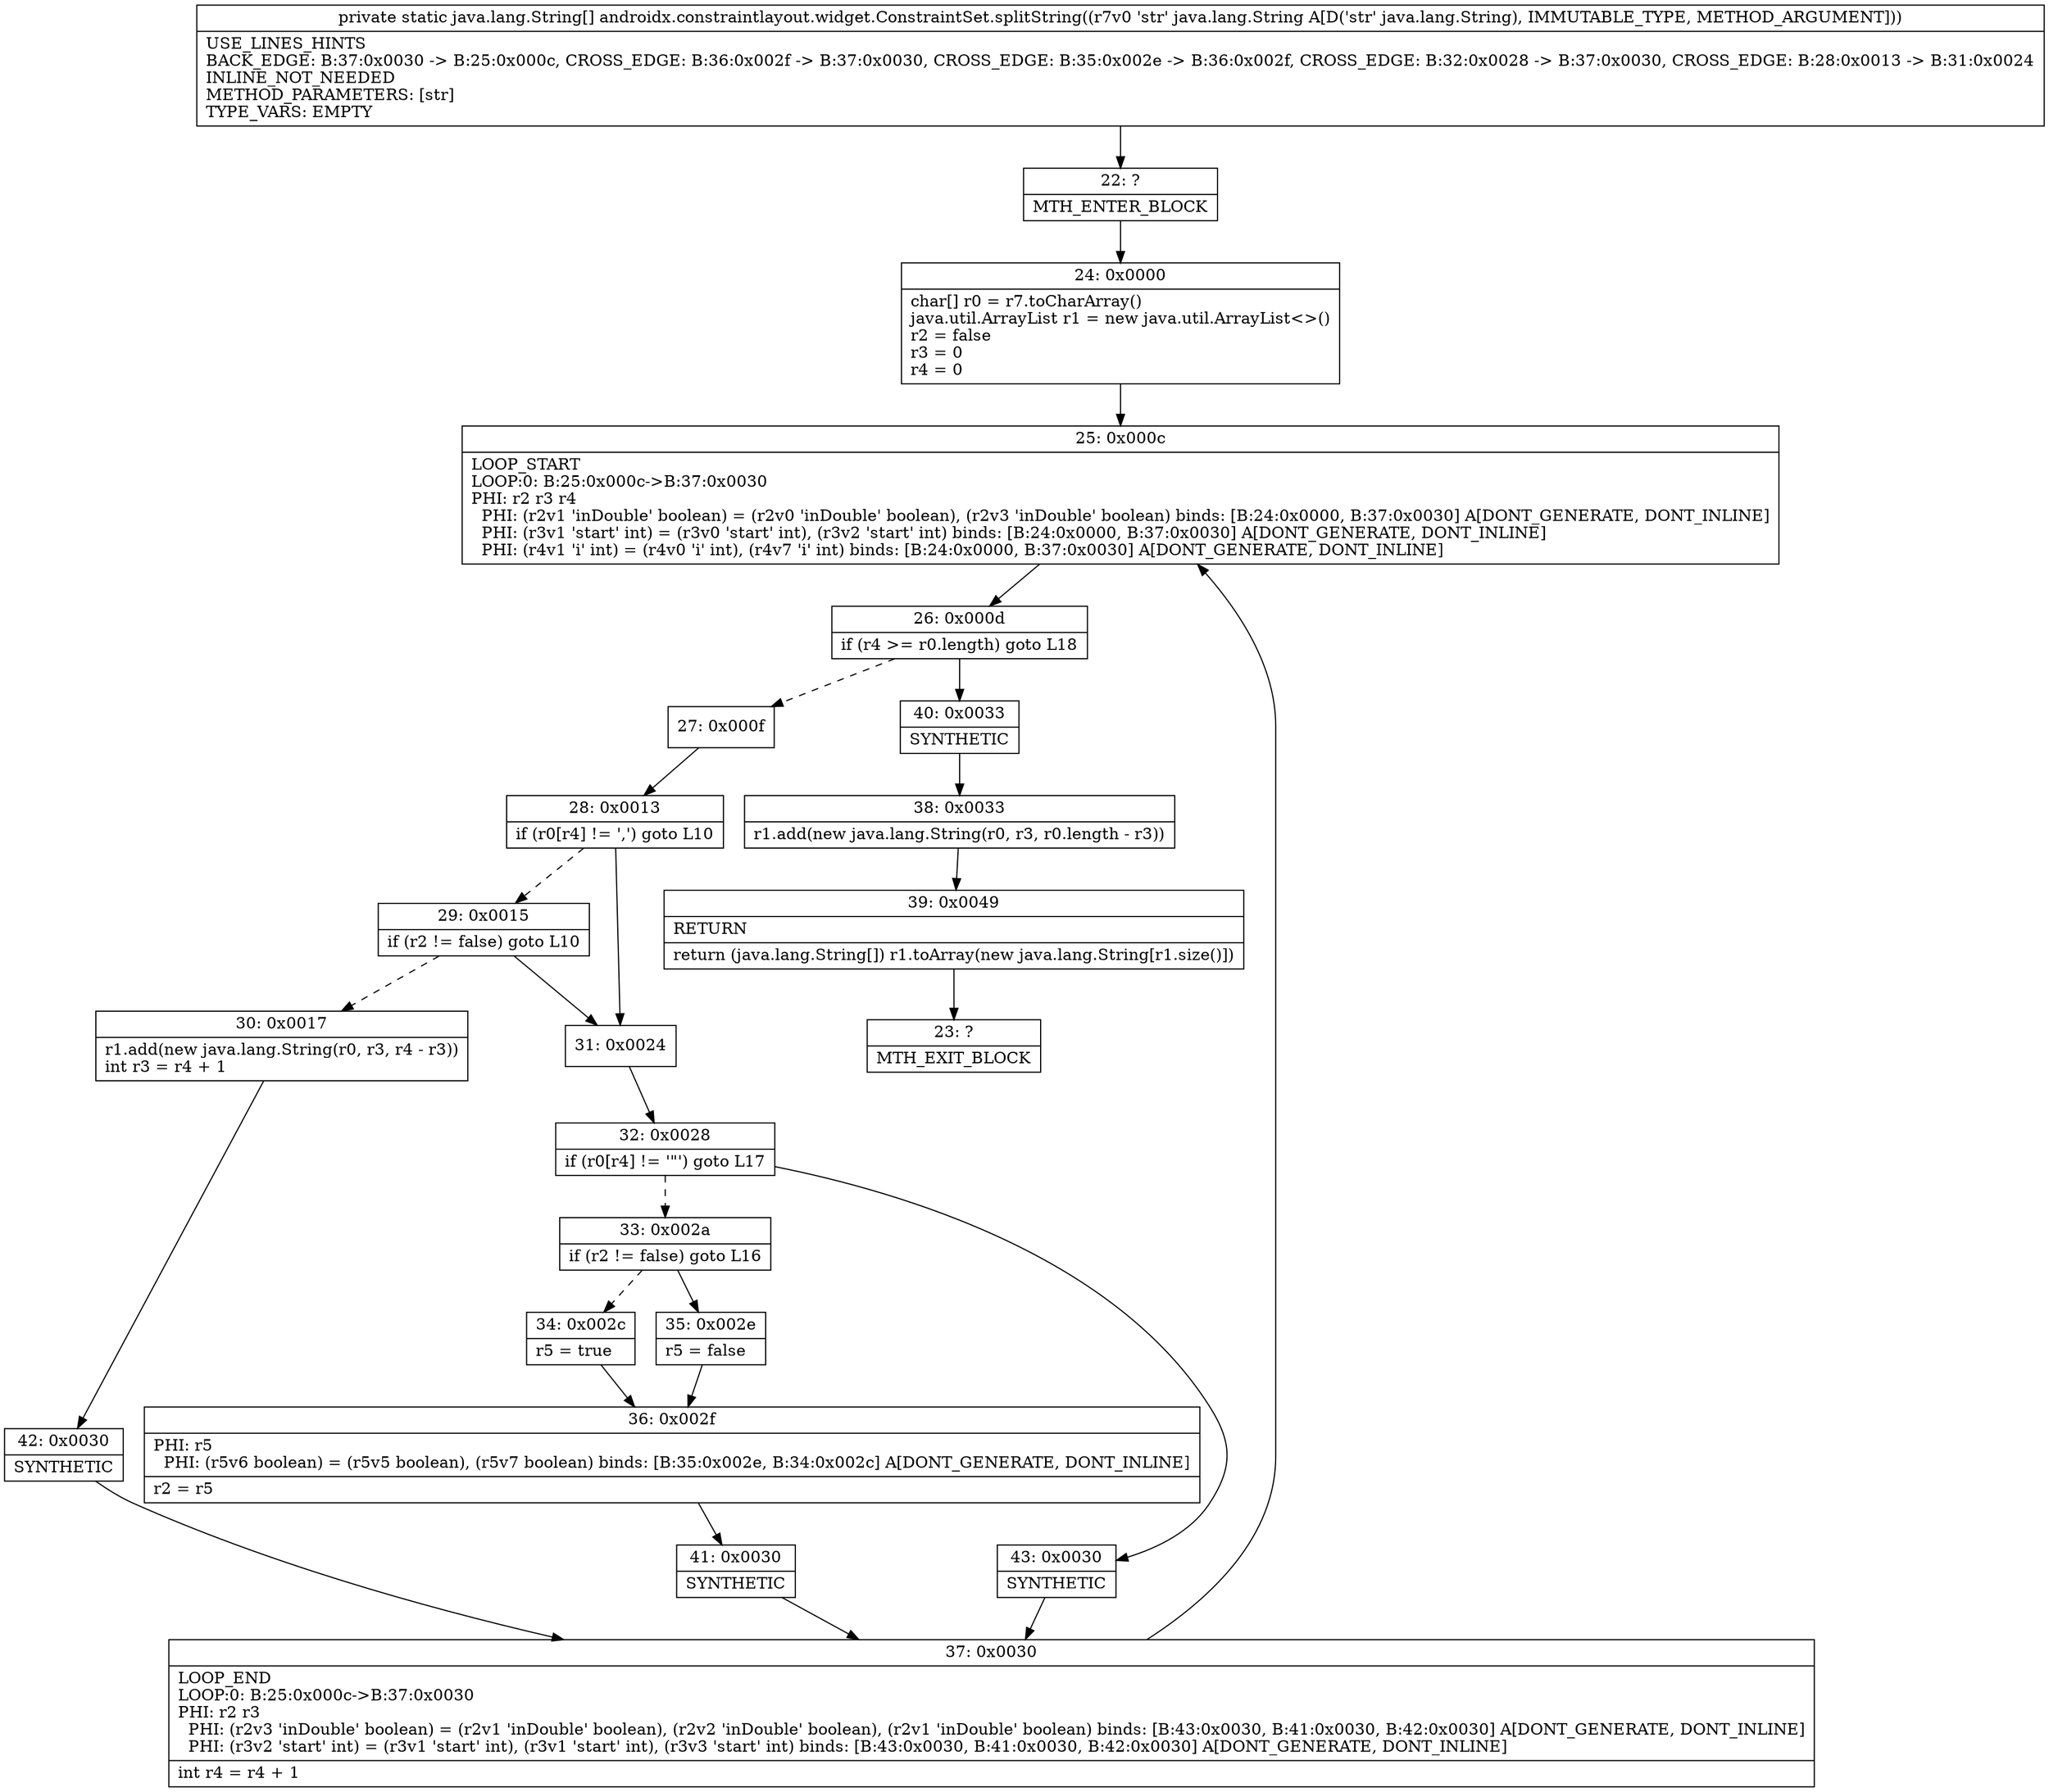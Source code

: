 digraph "CFG forandroidx.constraintlayout.widget.ConstraintSet.splitString(Ljava\/lang\/String;)[Ljava\/lang\/String;" {
Node_22 [shape=record,label="{22\:\ ?|MTH_ENTER_BLOCK\l}"];
Node_24 [shape=record,label="{24\:\ 0x0000|char[] r0 = r7.toCharArray()\ljava.util.ArrayList r1 = new java.util.ArrayList\<\>()\lr2 = false\lr3 = 0\lr4 = 0\l}"];
Node_25 [shape=record,label="{25\:\ 0x000c|LOOP_START\lLOOP:0: B:25:0x000c\-\>B:37:0x0030\lPHI: r2 r3 r4 \l  PHI: (r2v1 'inDouble' boolean) = (r2v0 'inDouble' boolean), (r2v3 'inDouble' boolean) binds: [B:24:0x0000, B:37:0x0030] A[DONT_GENERATE, DONT_INLINE]\l  PHI: (r3v1 'start' int) = (r3v0 'start' int), (r3v2 'start' int) binds: [B:24:0x0000, B:37:0x0030] A[DONT_GENERATE, DONT_INLINE]\l  PHI: (r4v1 'i' int) = (r4v0 'i' int), (r4v7 'i' int) binds: [B:24:0x0000, B:37:0x0030] A[DONT_GENERATE, DONT_INLINE]\l}"];
Node_26 [shape=record,label="{26\:\ 0x000d|if (r4 \>= r0.length) goto L18\l}"];
Node_27 [shape=record,label="{27\:\ 0x000f}"];
Node_28 [shape=record,label="{28\:\ 0x0013|if (r0[r4] != ',') goto L10\l}"];
Node_29 [shape=record,label="{29\:\ 0x0015|if (r2 != false) goto L10\l}"];
Node_30 [shape=record,label="{30\:\ 0x0017|r1.add(new java.lang.String(r0, r3, r4 \- r3))\lint r3 = r4 + 1\l}"];
Node_42 [shape=record,label="{42\:\ 0x0030|SYNTHETIC\l}"];
Node_37 [shape=record,label="{37\:\ 0x0030|LOOP_END\lLOOP:0: B:25:0x000c\-\>B:37:0x0030\lPHI: r2 r3 \l  PHI: (r2v3 'inDouble' boolean) = (r2v1 'inDouble' boolean), (r2v2 'inDouble' boolean), (r2v1 'inDouble' boolean) binds: [B:43:0x0030, B:41:0x0030, B:42:0x0030] A[DONT_GENERATE, DONT_INLINE]\l  PHI: (r3v2 'start' int) = (r3v1 'start' int), (r3v1 'start' int), (r3v3 'start' int) binds: [B:43:0x0030, B:41:0x0030, B:42:0x0030] A[DONT_GENERATE, DONT_INLINE]\l|int r4 = r4 + 1\l}"];
Node_31 [shape=record,label="{31\:\ 0x0024}"];
Node_32 [shape=record,label="{32\:\ 0x0028|if (r0[r4] != '\"') goto L17\l}"];
Node_33 [shape=record,label="{33\:\ 0x002a|if (r2 != false) goto L16\l}"];
Node_34 [shape=record,label="{34\:\ 0x002c|r5 = true\l}"];
Node_36 [shape=record,label="{36\:\ 0x002f|PHI: r5 \l  PHI: (r5v6 boolean) = (r5v5 boolean), (r5v7 boolean) binds: [B:35:0x002e, B:34:0x002c] A[DONT_GENERATE, DONT_INLINE]\l|r2 = r5\l}"];
Node_41 [shape=record,label="{41\:\ 0x0030|SYNTHETIC\l}"];
Node_35 [shape=record,label="{35\:\ 0x002e|r5 = false\l}"];
Node_43 [shape=record,label="{43\:\ 0x0030|SYNTHETIC\l}"];
Node_40 [shape=record,label="{40\:\ 0x0033|SYNTHETIC\l}"];
Node_38 [shape=record,label="{38\:\ 0x0033|r1.add(new java.lang.String(r0, r3, r0.length \- r3))\l}"];
Node_39 [shape=record,label="{39\:\ 0x0049|RETURN\l|return (java.lang.String[]) r1.toArray(new java.lang.String[r1.size()])\l}"];
Node_23 [shape=record,label="{23\:\ ?|MTH_EXIT_BLOCK\l}"];
MethodNode[shape=record,label="{private static java.lang.String[] androidx.constraintlayout.widget.ConstraintSet.splitString((r7v0 'str' java.lang.String A[D('str' java.lang.String), IMMUTABLE_TYPE, METHOD_ARGUMENT]))  | USE_LINES_HINTS\lBACK_EDGE: B:37:0x0030 \-\> B:25:0x000c, CROSS_EDGE: B:36:0x002f \-\> B:37:0x0030, CROSS_EDGE: B:35:0x002e \-\> B:36:0x002f, CROSS_EDGE: B:32:0x0028 \-\> B:37:0x0030, CROSS_EDGE: B:28:0x0013 \-\> B:31:0x0024\lINLINE_NOT_NEEDED\lMETHOD_PARAMETERS: [str]\lTYPE_VARS: EMPTY\l}"];
MethodNode -> Node_22;Node_22 -> Node_24;
Node_24 -> Node_25;
Node_25 -> Node_26;
Node_26 -> Node_27[style=dashed];
Node_26 -> Node_40;
Node_27 -> Node_28;
Node_28 -> Node_29[style=dashed];
Node_28 -> Node_31;
Node_29 -> Node_30[style=dashed];
Node_29 -> Node_31;
Node_30 -> Node_42;
Node_42 -> Node_37;
Node_37 -> Node_25;
Node_31 -> Node_32;
Node_32 -> Node_33[style=dashed];
Node_32 -> Node_43;
Node_33 -> Node_34[style=dashed];
Node_33 -> Node_35;
Node_34 -> Node_36;
Node_36 -> Node_41;
Node_41 -> Node_37;
Node_35 -> Node_36;
Node_43 -> Node_37;
Node_40 -> Node_38;
Node_38 -> Node_39;
Node_39 -> Node_23;
}

